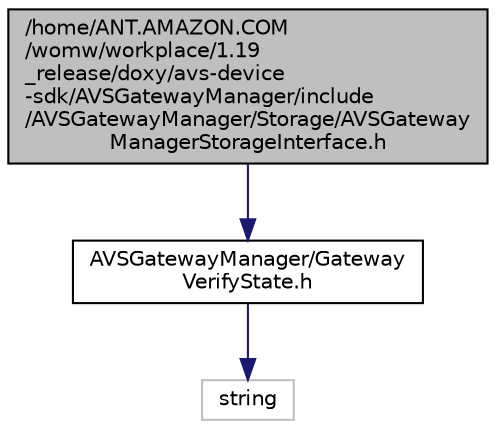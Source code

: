 digraph "/home/ANT.AMAZON.COM/womw/workplace/1.19_release/doxy/avs-device-sdk/AVSGatewayManager/include/AVSGatewayManager/Storage/AVSGatewayManagerStorageInterface.h"
{
  edge [fontname="Helvetica",fontsize="10",labelfontname="Helvetica",labelfontsize="10"];
  node [fontname="Helvetica",fontsize="10",shape=record];
  Node0 [label="/home/ANT.AMAZON.COM\l/womw/workplace/1.19\l_release/doxy/avs-device\l-sdk/AVSGatewayManager/include\l/AVSGatewayManager/Storage/AVSGateway\lManagerStorageInterface.h",height=0.2,width=0.4,color="black", fillcolor="grey75", style="filled", fontcolor="black"];
  Node0 -> Node1 [color="midnightblue",fontsize="10",style="solid",fontname="Helvetica"];
  Node1 [label="AVSGatewayManager/Gateway\lVerifyState.h",height=0.2,width=0.4,color="black", fillcolor="white", style="filled",URL="$_gateway_verify_state_8h.html"];
  Node1 -> Node2 [color="midnightblue",fontsize="10",style="solid",fontname="Helvetica"];
  Node2 [label="string",height=0.2,width=0.4,color="grey75", fillcolor="white", style="filled"];
}
